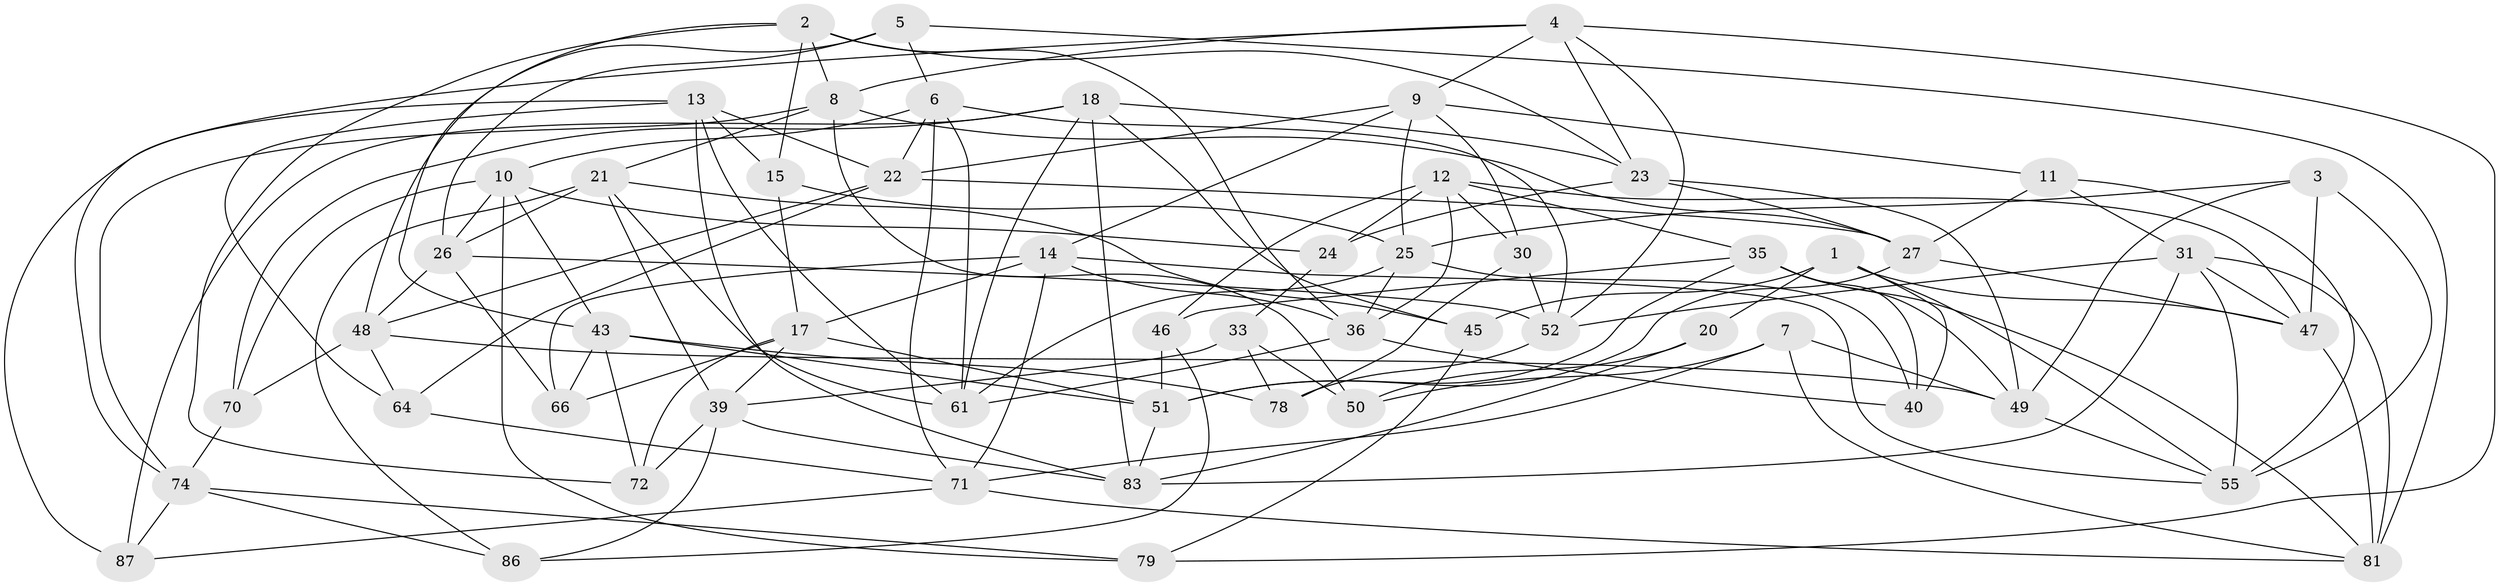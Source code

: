 // Generated by graph-tools (version 1.1) at 2025/24/03/03/25 07:24:27]
// undirected, 55 vertices, 143 edges
graph export_dot {
graph [start="1"]
  node [color=gray90,style=filled];
  1 [super="+69"];
  2 [super="+44"];
  3;
  4 [super="+60"];
  5;
  6 [super="+85"];
  7;
  8 [super="+19"];
  9 [super="+41"];
  10 [super="+37"];
  11;
  12 [super="+16"];
  13 [super="+42"];
  14 [super="+28"];
  15;
  17 [super="+38"];
  18 [super="+57"];
  20;
  21 [super="+67"];
  22 [super="+34"];
  23 [super="+32"];
  24;
  25 [super="+65"];
  26 [super="+29"];
  27 [super="+62"];
  30;
  31 [super="+63"];
  33;
  35 [super="+53"];
  36 [super="+59"];
  39 [super="+84"];
  40;
  43 [super="+56"];
  45;
  46;
  47 [super="+73"];
  48 [super="+89"];
  49 [super="+54"];
  50;
  51 [super="+77"];
  52 [super="+68"];
  55 [super="+58"];
  61 [super="+76"];
  64;
  66;
  70;
  71 [super="+80"];
  72;
  74 [super="+75"];
  78;
  79;
  81 [super="+82"];
  83 [super="+88"];
  86;
  87;
  1 -- 47;
  1 -- 20 [weight=2];
  1 -- 45;
  1 -- 40;
  1 -- 55;
  2 -- 8;
  2 -- 72;
  2 -- 43;
  2 -- 15;
  2 -- 23;
  2 -- 36;
  3 -- 49;
  3 -- 25;
  3 -- 55;
  3 -- 47;
  4 -- 9;
  4 -- 23;
  4 -- 8;
  4 -- 79;
  4 -- 74;
  4 -- 52;
  5 -- 81;
  5 -- 6;
  5 -- 26;
  5 -- 48;
  6 -- 10;
  6 -- 61;
  6 -- 52;
  6 -- 22;
  6 -- 71;
  7 -- 71;
  7 -- 50;
  7 -- 81;
  7 -- 49;
  8 -- 74;
  8 -- 50;
  8 -- 27;
  8 -- 21;
  9 -- 25;
  9 -- 30;
  9 -- 11;
  9 -- 22;
  9 -- 14;
  10 -- 24;
  10 -- 79;
  10 -- 43;
  10 -- 26;
  10 -- 70;
  11 -- 31;
  11 -- 55;
  11 -- 27;
  12 -- 24;
  12 -- 30;
  12 -- 46;
  12 -- 35;
  12 -- 36;
  12 -- 47;
  13 -- 22;
  13 -- 15;
  13 -- 64;
  13 -- 87;
  13 -- 61;
  13 -- 83;
  14 -- 71;
  14 -- 66;
  14 -- 36;
  14 -- 17;
  14 -- 55;
  15 -- 17;
  15 -- 25;
  17 -- 39;
  17 -- 72;
  17 -- 66;
  17 -- 51;
  18 -- 61;
  18 -- 23;
  18 -- 45;
  18 -- 70;
  18 -- 87;
  18 -- 83;
  20 -- 50;
  20 -- 83;
  21 -- 86;
  21 -- 39;
  21 -- 61;
  21 -- 26;
  21 -- 45;
  22 -- 27;
  22 -- 64;
  22 -- 48;
  23 -- 24;
  23 -- 27;
  23 -- 49;
  24 -- 33;
  25 -- 36;
  25 -- 40;
  25 -- 61;
  26 -- 66;
  26 -- 52;
  26 -- 48;
  27 -- 51;
  27 -- 47;
  30 -- 78;
  30 -- 52;
  31 -- 81;
  31 -- 55;
  31 -- 83;
  31 -- 47;
  31 -- 52;
  33 -- 78;
  33 -- 50;
  33 -- 39;
  35 -- 46;
  35 -- 40;
  35 -- 81;
  35 -- 51;
  35 -- 49;
  36 -- 40;
  36 -- 61;
  39 -- 86;
  39 -- 72;
  39 -- 83;
  43 -- 66;
  43 -- 72;
  43 -- 51;
  43 -- 78;
  45 -- 79;
  46 -- 86;
  46 -- 51;
  47 -- 81;
  48 -- 49;
  48 -- 70;
  48 -- 64;
  49 -- 55;
  51 -- 83;
  52 -- 78;
  64 -- 71;
  70 -- 74;
  71 -- 87;
  71 -- 81;
  74 -- 79;
  74 -- 86;
  74 -- 87;
}
